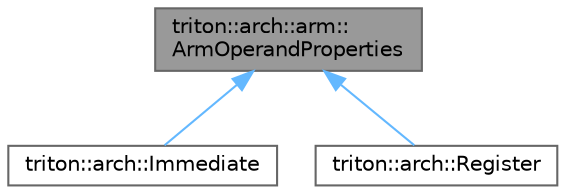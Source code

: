 digraph "triton::arch::arm::ArmOperandProperties"
{
 // LATEX_PDF_SIZE
  bgcolor="transparent";
  edge [fontname=Helvetica,fontsize=10,labelfontname=Helvetica,labelfontsize=10];
  node [fontname=Helvetica,fontsize=10,shape=box,height=0.2,width=0.4];
  Node1 [label="triton::arch::arm::\lArmOperandProperties",height=0.2,width=0.4,color="gray40", fillcolor="grey60", style="filled", fontcolor="black",tooltip="This class is used to represent specific properties of an Arm operand."];
  Node1 -> Node2 [dir="back",color="steelblue1",style="solid"];
  Node2 [label="triton::arch::Immediate",height=0.2,width=0.4,color="gray40", fillcolor="white", style="filled",URL="$classtriton_1_1arch_1_1Immediate.html",tooltip="This class is used to represent an immediate."];
  Node1 -> Node3 [dir="back",color="steelblue1",style="solid"];
  Node3 [label="triton::arch::Register",height=0.2,width=0.4,color="gray40", fillcolor="white", style="filled",URL="$classtriton_1_1arch_1_1Register.html",tooltip="This class is used when an instruction has a register operand."];
}
